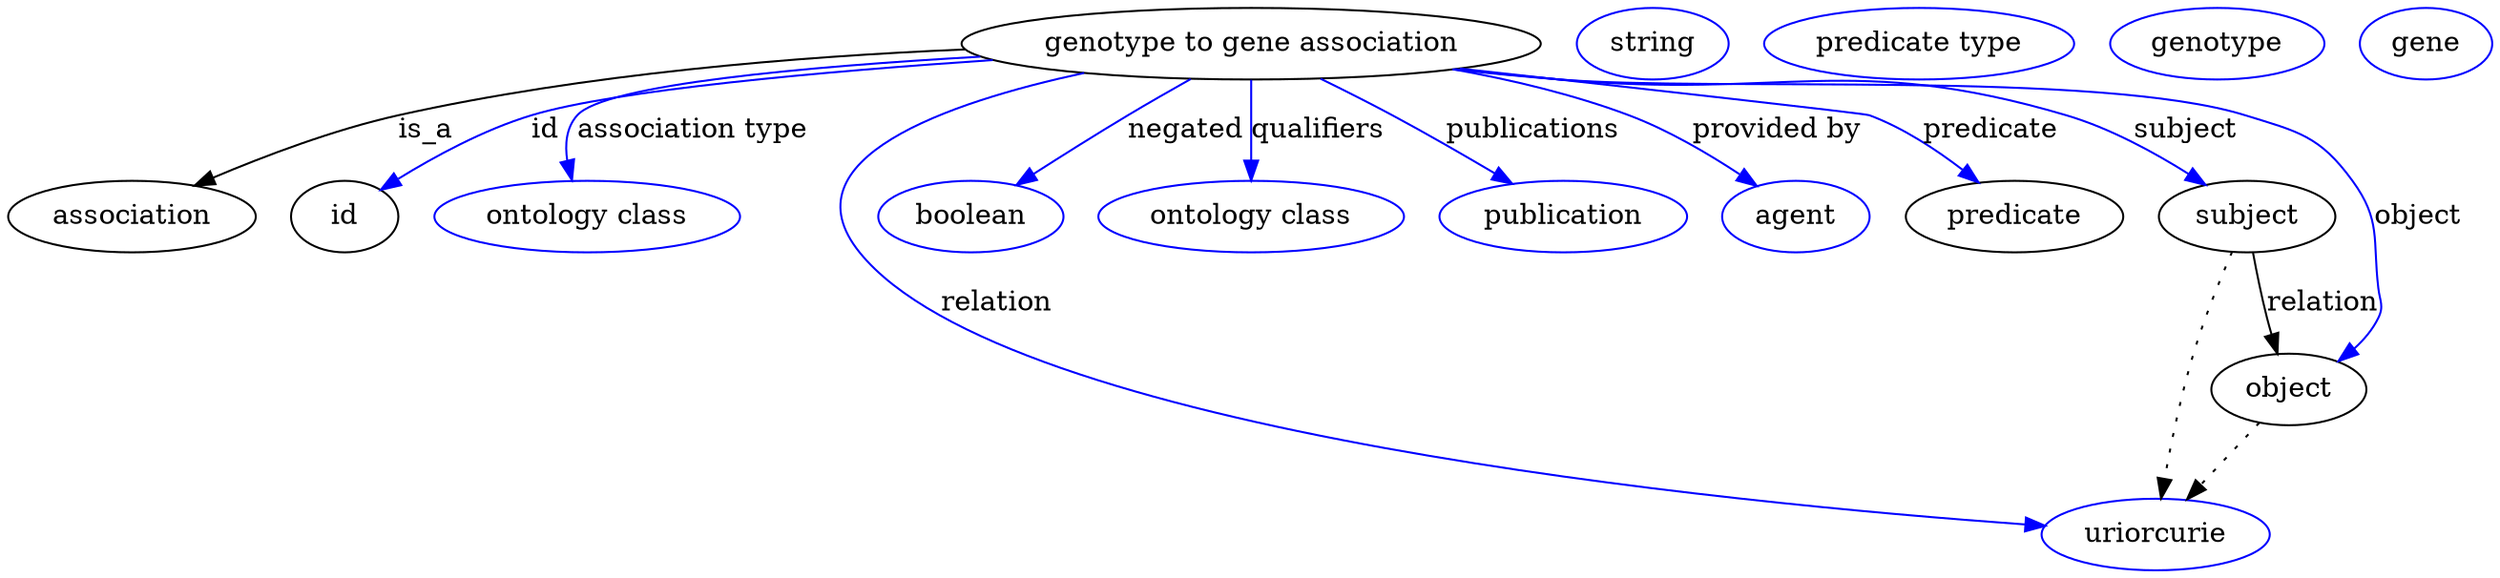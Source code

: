 digraph {
	graph [bb="0,0,1038.3,283"];
	node [label="\N"];
	"genotype to gene association"	 [height=0.5,
		label="genotype to gene association",
		pos="532.05,265",
		width=3.1233];
	association	 [height=0.5,
		pos="50.046,178",
		width=1.3902];
	"genotype to gene association" -> association	 [label=is_a,
		lp="183.05,221.5",
		pos="e,78.789,192.88 428.03,258.03 339.29,251.45 218.86,240.84 172.05,229 142.9,221.63 111.65,208.45 88.072,197.34"];
	id	 [height=0.5,
		pos="145.05,178",
		width=0.75];
	"genotype to gene association" -> id	 [color=blue,
		label=id,
		lp="235.55,221.5",
		pos="e,162.83,191.75 429.87,257.42 357.08,251.16 266.02,241.3 230.05,229 208.89,221.76 187.31,208.73 171.19,197.66",
		style=solid];
	"association type"	 [color=blue,
		height=0.5,
		label="ontology class",
		pos="252.05,178",
		width=1.7151];
	"genotype to gene association" -> "association type"	 [color=blue,
		label="association type",
		lp="294.05,221.5",
		pos="e,245.65,196.13 427.57,258.29 352.31,252.36 261.97,242.54 250.05,229 244.61,222.83 243.38,214.43 244.02,206.23",
		style=solid];
	relation	 [color=blue,
		height=0.5,
		label=uriorcurie,
		pos="908.05,18",
		width=1.2638];
	"genotype to gene association" -> relation	 [color=blue,
		label=relation,
		lp="429.05,134.5",
		pos="e,863.78,22.77 466.95,250.24 407.53,233.66 333.66,203.28 367.05,160 426.9,82.411 728.63,38.902 853.66,23.962",
		style=solid];
	negated	 [color=blue,
		height=0.5,
		label=boolean,
		pos="414.05,178",
		width=1.0652];
	"genotype to gene association" -> negated	 [color=blue,
		label=negated,
		lp="502.55,221.5",
		pos="e,434.73,193.25 508.17,247.39 489.31,233.49 462.93,214.04 442.89,199.27",
		style=solid];
	qualifiers	 [color=blue,
		height=0.5,
		label="ontology class",
		pos="532.05,178",
		width=1.7151];
	"genotype to gene association" -> qualifiers	 [color=blue,
		label=qualifiers,
		lp="558.05,221.5",
		pos="e,532.05,196 532.05,246.97 532.05,235.19 532.05,219.56 532.05,206.16",
		style=solid];
	publications	 [color=blue,
		height=0.5,
		label=publication,
		pos="662.05,178",
		width=1.3902];
	"genotype to gene association" -> publications	 [color=blue,
		label=publications,
		lp="642.55,221.5",
		pos="e,639.18,194.04 559.79,247.41 568.84,241.61 578.91,235.08 588.05,229 602.22,219.57 617.75,208.91 630.91,199.79",
		style=solid];
	"provided by"	 [color=blue,
		height=0.5,
		label=agent,
		pos="760.05,178",
		width=0.83048];
	"genotype to gene association" -> "provided by"	 [color=blue,
		label="provided by",
		lp="741.05,221.5",
		pos="e,741.63,192.24 607.75,251.62 631.43,246.11 657.3,238.7 680.05,229 698.92,220.95 718.36,208.66 733.36,198.16",
		style=solid];
	predicate	 [height=0.5,
		pos="851.05,178",
		width=1.1916];
	"genotype to gene association" -> predicate	 [color=blue,
		label=predicate,
		lp="830.05,221.5",
		pos="e,832.66,194.53 614.37,252.7 627.31,250.78 640.54,248.83 653.05,247 708.58,238.87 725.85,249.63 778.05,229 794.79,222.38 811.41,\
211.23 824.56,201.03",
		style=solid];
	subject	 [height=0.5,
		pos="948.05,178",
		width=0.99297];
	"genotype to gene association" -> subject	 [color=blue,
		label=subject,
		lp="911.55,221.5",
		pos="e,927.67,193.12 612.34,252.36 625.91,250.42 639.86,248.55 653.05,247 744.32,236.23 771.35,256.49 859.05,229 880.41,222.3 902.25,\
209.88 918.95,198.98",
		style=solid];
	object	 [height=0.5,
		pos="968.05,91",
		width=0.9027];
	"genotype to gene association" -> object	 [color=blue,
		label=object,
		lp="1020,178",
		pos="e,988.24,105.27 611.33,252.23 625.21,250.28 639.53,248.43 653.05,247 715.49,240.37 874.88,246.99 935.05,229 963.46,220.5 975.43,\
219.86 993.05,196 1007.7,176.22 1002.4,166.44 1005,142 1005.8,135.37 1007.6,133.14 1005,127 1002.8,121.74 999.41,116.86 995.54,112.51",
		style=solid];
	association_id	 [color=blue,
		height=0.5,
		label=string,
		pos="693.05,265",
		width=0.84854];
	"genotype to gene association_predicate"	 [color=blue,
		height=0.5,
		label="predicate type",
		pos="802.05,265",
		width=1.679];
	subject -> relation	 [pos="e,911.36,36.239 942.07,159.97 937.6,146.12 931.52,126.47 927.05,109 921.69,88.088 916.75,64.188 913.24,46.13",
		style=dotted];
	subject -> object	 [label=relation,
		lp="980.05,134.5",
		pos="e,963.91,109 952.19,159.97 954.92,148.08 958.56,132.25 961.66,118.76"];
	"genotype to gene association_subject"	 [color=blue,
		height=0.5,
		label=genotype,
		pos="923.05,265",
		width=1.1916];
	object -> relation	 [pos="e,922.23,35.261 954.43,74.435 946.85,65.207 937.25,53.528 928.75,43.191",
		style=dotted];
	"genotype to gene association_object"	 [color=blue,
		height=0.5,
		label=gene,
		pos="1011,265",
		width=0.75827];
}
